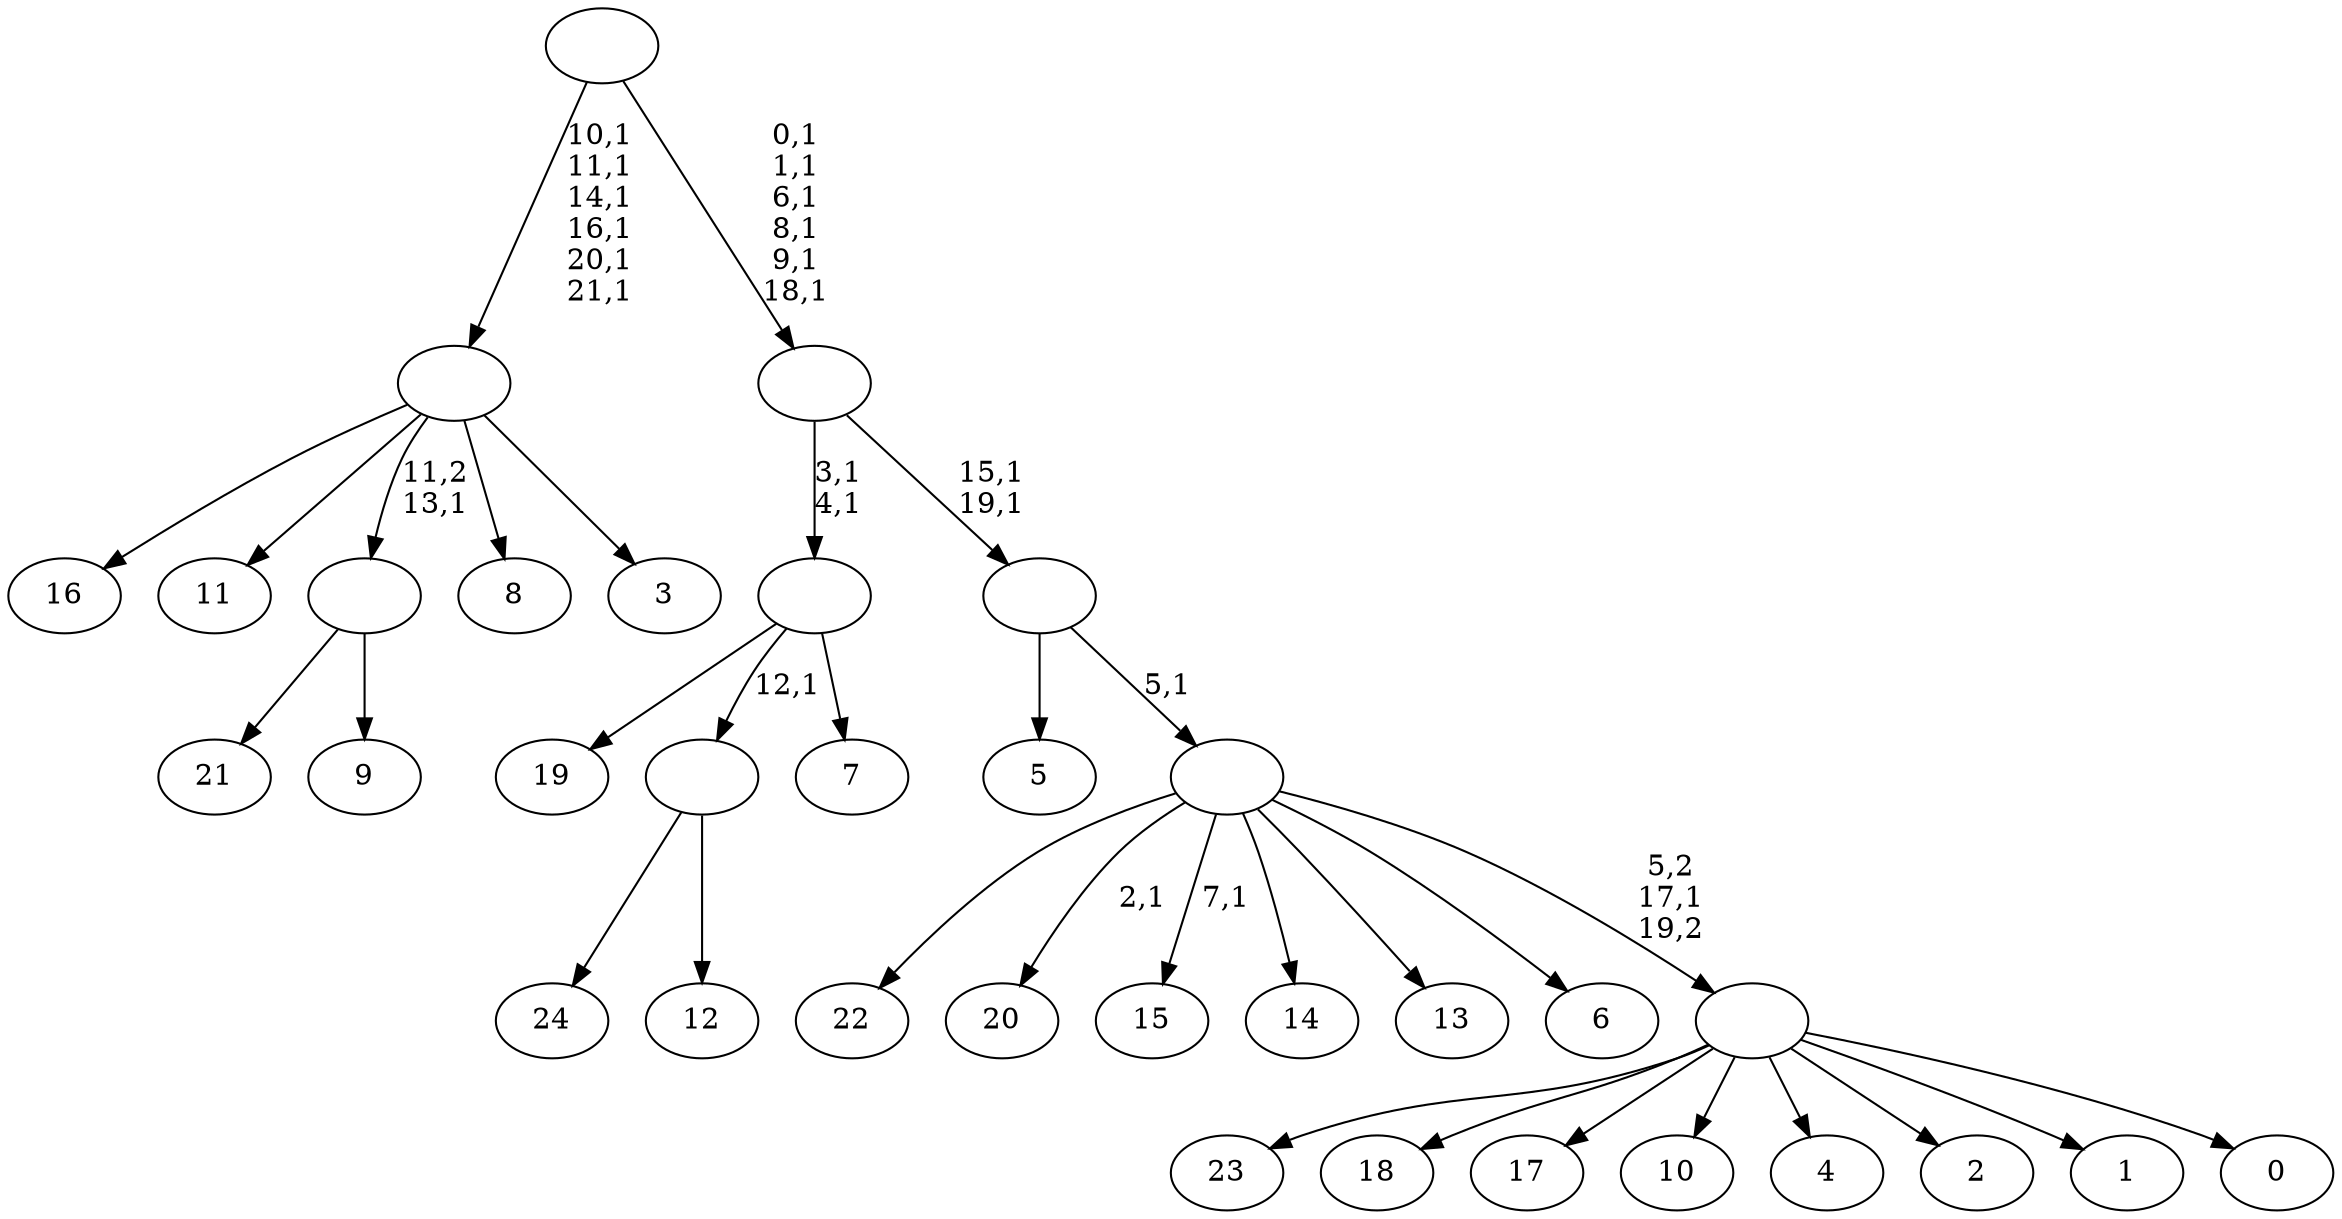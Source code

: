 digraph T {
	47 [label="24"]
	46 [label="23"]
	45 [label="22"]
	44 [label="21"]
	43 [label="20"]
	41 [label="19"]
	40 [label="18"]
	39 [label="17"]
	38 [label="16"]
	37 [label="15"]
	35 [label="14"]
	34 [label="13"]
	33 [label="12"]
	32 [label=""]
	31 [label="11"]
	30 [label="10"]
	29 [label="9"]
	28 [label=""]
	27 [label="8"]
	26 [label="7"]
	25 [label=""]
	23 [label="6"]
	22 [label="5"]
	21 [label="4"]
	20 [label="3"]
	19 [label=""]
	13 [label="2"]
	12 [label="1"]
	11 [label="0"]
	10 [label=""]
	9 [label=""]
	8 [label=""]
	6 [label=""]
	0 [label=""]
	32 -> 47 [label=""]
	32 -> 33 [label=""]
	28 -> 44 [label=""]
	28 -> 29 [label=""]
	25 -> 41 [label=""]
	25 -> 32 [label="12,1"]
	25 -> 26 [label=""]
	19 -> 38 [label=""]
	19 -> 31 [label=""]
	19 -> 28 [label="11,2\n13,1"]
	19 -> 27 [label=""]
	19 -> 20 [label=""]
	10 -> 46 [label=""]
	10 -> 40 [label=""]
	10 -> 39 [label=""]
	10 -> 30 [label=""]
	10 -> 21 [label=""]
	10 -> 13 [label=""]
	10 -> 12 [label=""]
	10 -> 11 [label=""]
	9 -> 37 [label="7,1"]
	9 -> 43 [label="2,1"]
	9 -> 45 [label=""]
	9 -> 35 [label=""]
	9 -> 34 [label=""]
	9 -> 23 [label=""]
	9 -> 10 [label="5,2\n17,1\n19,2"]
	8 -> 22 [label=""]
	8 -> 9 [label="5,1"]
	6 -> 8 [label="15,1\n19,1"]
	6 -> 25 [label="3,1\n4,1"]
	0 -> 6 [label="0,1\n1,1\n6,1\n8,1\n9,1\n18,1"]
	0 -> 19 [label="10,1\n11,1\n14,1\n16,1\n20,1\n21,1"]
}
